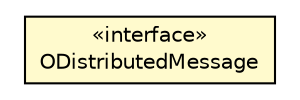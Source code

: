 #!/usr/local/bin/dot
#
# Class diagram 
# Generated by UMLGraph version R5_6-24-gf6e263 (http://www.umlgraph.org/)
#

digraph G {
	edge [fontname="Helvetica",fontsize=10,labelfontname="Helvetica",labelfontsize=10];
	node [fontname="Helvetica",fontsize=10,shape=plaintext];
	nodesep=0.25;
	ranksep=0.5;
	// com.orientechnologies.orient.server.distributed.ODistributedMessage
	c2808433 [label=<<table title="com.orientechnologies.orient.server.distributed.ODistributedMessage" border="0" cellborder="1" cellspacing="0" cellpadding="2" port="p" bgcolor="lemonChiffon" href="./ODistributedMessage.html">
		<tr><td><table border="0" cellspacing="0" cellpadding="1">
<tr><td align="center" balign="center"> &#171;interface&#187; </td></tr>
<tr><td align="center" balign="center"> ODistributedMessage </td></tr>
		</table></td></tr>
		</table>>, URL="./ODistributedMessage.html", fontname="Helvetica", fontcolor="black", fontsize=10.0];
}

